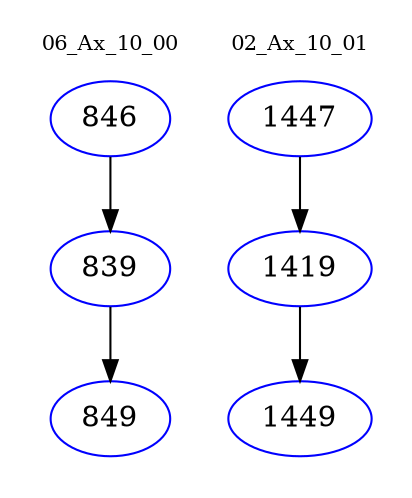 digraph{
subgraph cluster_0 {
color = white
label = "06_Ax_10_00";
fontsize=10;
T0_846 [label="846", color="blue"]
T0_846 -> T0_839 [color="black"]
T0_839 [label="839", color="blue"]
T0_839 -> T0_849 [color="black"]
T0_849 [label="849", color="blue"]
}
subgraph cluster_1 {
color = white
label = "02_Ax_10_01";
fontsize=10;
T1_1447 [label="1447", color="blue"]
T1_1447 -> T1_1419 [color="black"]
T1_1419 [label="1419", color="blue"]
T1_1419 -> T1_1449 [color="black"]
T1_1449 [label="1449", color="blue"]
}
}
